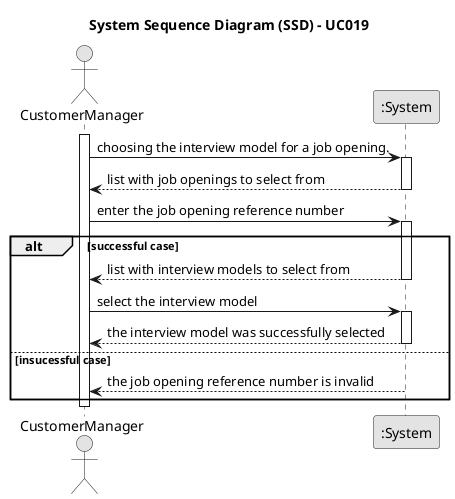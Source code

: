 @startuml
skinparam monochrome true
skinparam packageStyle rectangle
skinparam shadowing false

title System Sequence Diagram (SSD) - UC019
actor CustomerManager as CM

activate CM

    CM -> ":System" : choosing the interview model for a job opening.

    activate ":System"
        ":System" --> CM : list with job openings to select from
    deactivate ":System"

    CM -> ":System" : enter the job opening reference number

    alt successful case
        activate ":System"
            ":System" --> CM : list with interview models to select from

        deactivate ":System"
            CM -> ":System" : select the interview model

        activate ":System"
            ":System" --> CM : the interview model was successfully selected

        deactivate ":System"

    else insucessful case
        ":System" --> CM : the job opening reference number is invalid
        deactivate ":System"
    end

deactivate CM

@enduml